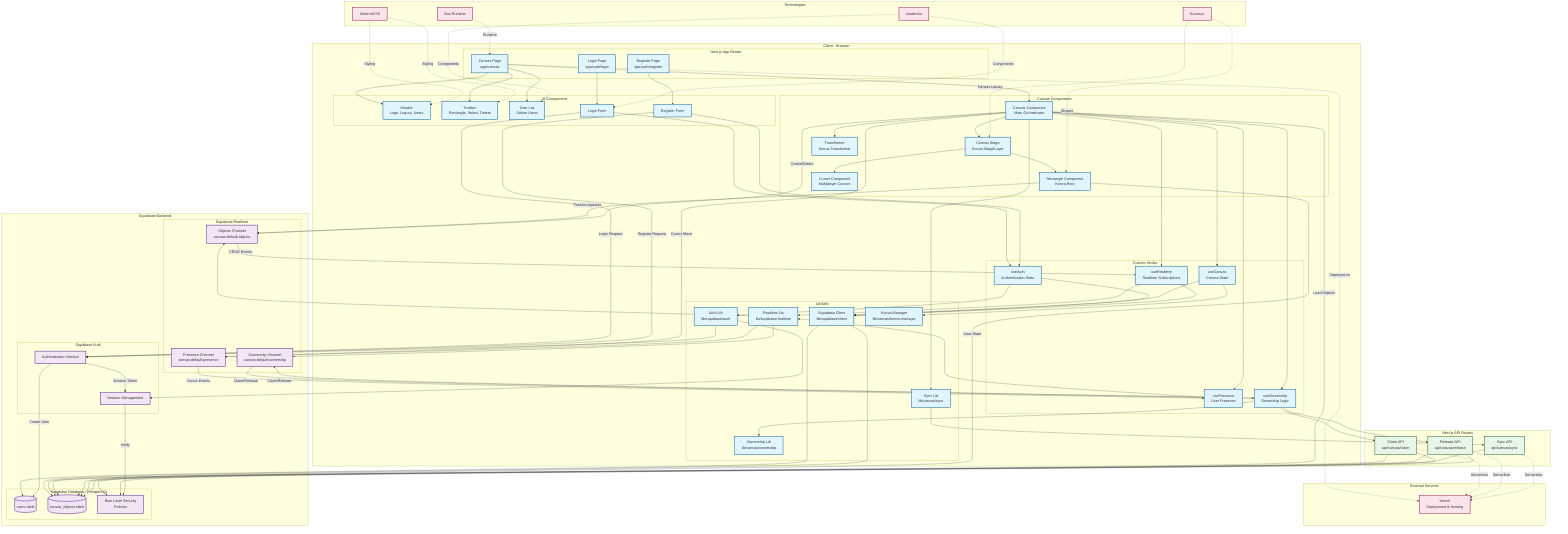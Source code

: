 graph TB
    subgraph "Client - Browser"
        subgraph "Next.js App Router"
            LoginPage[Login Page<br/>app/auth/login]
            RegisterPage[Register Page<br/>app/auth/register]
            CanvasPage[Canvas Page<br/>app/canvas]
        end
        
        subgraph "UI Components"
            Header[Header<br/>Logo, Logout, Users]
            Toolbar[Toolbar<br/>Rectangle, Select, Delete]
            UserList[User List<br/>Online Users]
            LoginForm[Login Form]
            RegisterForm[Register Form]
        end
        
        subgraph "Canvas Components"
            Canvas[Canvas Component<br/>Main Orchestrator]
            CanvasStage[Canvas Stage<br/>Konva Stage/Layer]
            Rectangle[Rectangle Component<br/>Konva.Rect]
            Transformer[Transformer<br/>Konva.Transformer]
            Cursor[Cursor Component<br/>Multiplayer Cursors]
        end
        
        subgraph "Custom Hooks"
            useAuth[useAuth<br/>Authentication State]
            useCanvas[useCanvas<br/>Canvas State]
            useRealtime[useRealtime<br/>Realtime Subscriptions]
            usePresence[usePresence<br/>User Presence]
            useOwnership[useOwnership<br/>Ownership Logic]
        end
        
        subgraph "Lib/Utils"
            SupabaseClient[Supabase Client<br/>lib/supabase/client]
            AuthLib[Auth Lib<br/>lib/supabase/auth]
            RealtimeLib[Realtime Lib<br/>lib/supabase/realtime]
            KonvaManager[Konva Manager<br/>lib/canvas/konva-manager]
            OwnershipLib[Ownership Lib<br/>lib/canvas/ownership]
            SyncLib[Sync Lib<br/>lib/canvas/sync]
        end
    end
    
    subgraph "Next.js API Routes"
        ClaimAPI[Claim API<br/>api/canvas/claim]
        ReleaseAPI[Release API<br/>api/canvas/release]
        SyncAPI[Sync API<br/>api/canvas/sync]
    end
    
    subgraph "Supabase Backend"
        subgraph "Supabase Auth"
            Auth[Authentication Service]
            Session[Session Management]
        end
        
        subgraph "Supabase Database - PostgreSQL"
            UsersTable[(users table)]
            CanvasObjectsTable[(canvas_objects table)]
            RLS[Row Level Security<br/>Policies]
        end
        
        subgraph "Supabase Realtime"
            ObjectsChannel[Objects Channel<br/>canvas:default:objects]
            PresenceChannel[Presence Channel<br/>canvas:default:presence]
            OwnershipChannel[Ownership Channel<br/>canvas:default:ownership]
        end
    end
    
    subgraph "External Services"
        Vercel[Vercel<br/>Deployment & Hosting]
    end
    
    subgraph "Technologies"
        Bun[Bun Runtime]
        TailwindCSS[TailwindCSS]
        ShadcnUI[shadcn/ui]
        Konva[Konva.js]
    end
    
    %% Page Navigation
    LoginPage --> LoginForm
    RegisterPage --> RegisterForm
    CanvasPage --> Header
    CanvasPage --> Toolbar
    CanvasPage --> Canvas
    CanvasPage --> UserList
    
    %% Canvas Component Tree
    Canvas --> CanvasStage
    CanvasStage --> Rectangle
    CanvasStage --> Cursor
    Canvas --> Transformer
    
    %% Hook Usage
    LoginForm --> useAuth
    RegisterForm --> useAuth
    Canvas --> useCanvas
    Canvas --> useRealtime
    Canvas --> usePresence
    Canvas --> useOwnership
    
    %% Hooks to Lib
    useAuth --> AuthLib
    useAuth --> SupabaseClient
    useCanvas --> KonvaManager
    useCanvas --> SupabaseClient
    useRealtime --> RealtimeLib
    useRealtime --> SupabaseClient
    usePresence --> RealtimeLib
    useOwnership --> OwnershipLib
    useOwnership --> ClaimAPI
    useOwnership --> ReleaseAPI
    
    %% Lib to Supabase
    AuthLib --> Auth
    AuthLib --> Session
    SupabaseClient --> UsersTable
    SupabaseClient --> CanvasObjectsTable
    RealtimeLib --> ObjectsChannel
    RealtimeLib --> PresenceChannel
    RealtimeLib --> OwnershipChannel
    
    %% API Routes to Supabase
    ClaimAPI --> CanvasObjectsTable
    ClaimAPI --> RLS
    ReleaseAPI --> CanvasObjectsTable
    ReleaseAPI --> RLS
    SyncAPI --> CanvasObjectsTable
    
    %% Sync Flow
    Canvas --> SyncLib
    SyncLib --> SyncAPI
    
    %% Realtime Events
    ObjectsChannel -->|CRUD Events| useRealtime
    PresenceChannel -->|Cursor Events| usePresence
    OwnershipChannel -->|Claim/Release| useOwnership
    
    %% Canvas to Realtime Broadcast
    Rectangle -->|Position Updates| ObjectsChannel
    Canvas -->|Create/Delete| ObjectsChannel
    Canvas -->|Cursor Move| PresenceChannel
    useOwnership -->|Claim/Release| OwnershipChannel
    
    %% Database Persistence
    Rectangle -->|Save State| CanvasObjectsTable
    Canvas -->|Load Objects| CanvasObjectsTable
    
    %% Auth Flow
    LoginForm -->|Login Request| Auth
    RegisterForm -->|Register Request| Auth
    Auth -->|Create User| UsersTable
    Auth -->|Session Token| Session
    Session -->|Verify| RLS
    
    %% Deployment
    CanvasPage -.->|Deployed on| Vercel
    ClaimAPI -.->|Serverless| Vercel
    ReleaseAPI -.->|Serverless| Vercel
    SyncAPI -.->|Serverless| Vercel
    
    %% Technology Stack
    Bun -.->|Runtime| CanvasPage
    TailwindCSS -.->|Styling| Header
    TailwindCSS -.->|Styling| Toolbar
    ShadcnUI -.->|Components| LoginForm
    ShadcnUI -.->|Components| UserList
    Konva -.->|Canvas Library| CanvasStage
    Konva -.->|Shapes| Rectangle
    
    %% Styling
    classDef clientClass fill:#e1f5ff,stroke:#01579b,stroke-width:2px
    classDef serverClass fill:#fff3e0,stroke:#e65100,stroke-width:2px
    classDef supabaseClass fill:#f3e5f5,stroke:#4a148c,stroke-width:2px
    classDef apiClass fill:#e8f5e9,stroke:#1b5e20,stroke-width:2px
    classDef techClass fill:#fce4ec,stroke:#880e4f,stroke-width:2px
    
    class LoginPage,RegisterPage,CanvasPage,Header,Toolbar,UserList,LoginForm,RegisterForm clientClass
    class Canvas,CanvasStage,Rectangle,Transformer,Cursor clientClass
    class useAuth,useCanvas,useRealtime,usePresence,useOwnership clientClass
    class SupabaseClient,AuthLib,RealtimeLib,KonvaManager,OwnershipLib,SyncLib clientClass
    
    class ClaimAPI,ReleaseAPI,SyncAPI apiClass
    
    class Auth,Session,UsersTable,CanvasObjectsTable,RLS supabaseClass
    class ObjectsChannel,PresenceChannel,OwnershipChannel supabaseClass
    
    class Vercel,Bun,TailwindCSS,ShadcnUI,Konva techClass